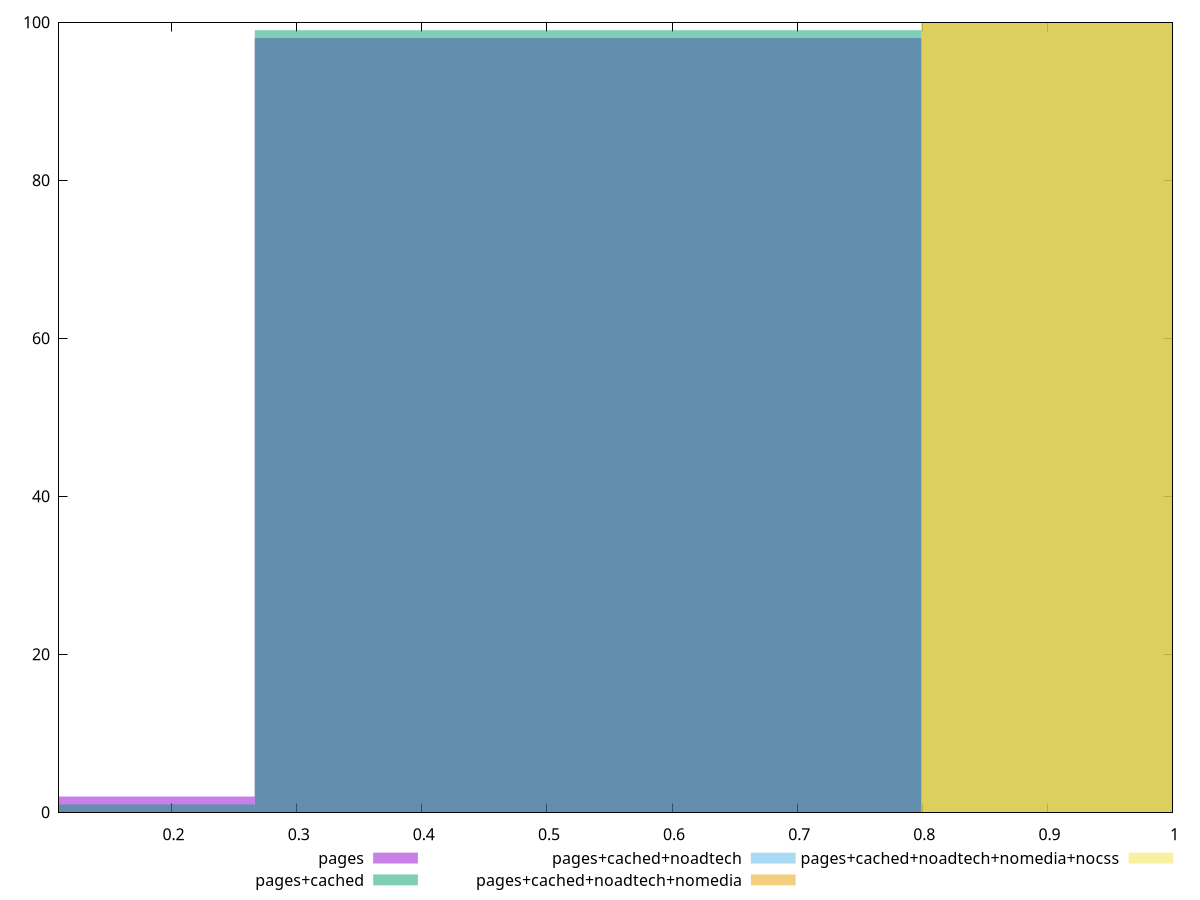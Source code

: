 reset

$pages <<EOF
0 2
0.532952147524452 98
EOF

$pagesCached <<EOF
0 1
0.532952147524452 99
EOF

$pagesCachedNoadtech <<EOF
1.065904295048904 100
EOF

$pagesCachedNoadtechNomedia <<EOF
1.065904295048904 100
EOF

$pagesCachedNoadtechNomediaNocss <<EOF
1.065904295048904 100
EOF

set key outside below
set boxwidth 0.532952147524452
set xrange [0.11:1]
set yrange [0:100]
set trange [0:100]
set style fill transparent solid 0.5 noborder
set terminal svg size 640, 530 enhanced background rgb 'white'
set output "report_00026_2021-02-22T21:38:55.199Z/speed-index/comparison/histogram/all_score.svg"

plot $pages title "pages" with boxes, \
     $pagesCached title "pages+cached" with boxes, \
     $pagesCachedNoadtech title "pages+cached+noadtech" with boxes, \
     $pagesCachedNoadtechNomedia title "pages+cached+noadtech+nomedia" with boxes, \
     $pagesCachedNoadtechNomediaNocss title "pages+cached+noadtech+nomedia+nocss" with boxes

reset
